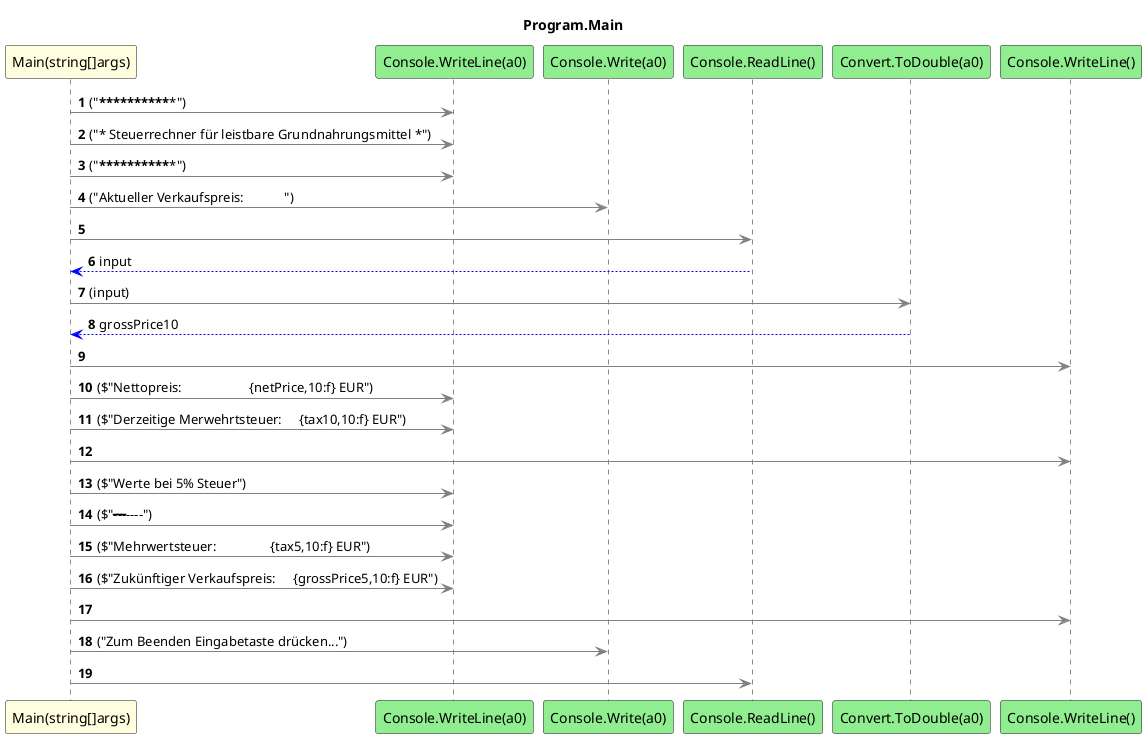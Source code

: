 @startuml Program.Main
title Program.Main
participant "Main(string[]args)" as Main_p0 #LightYellow
participant "Console.WriteLine(a0)" as Console_WriteLine_a0 #LightGreen
participant "Console.Write(a0)" as Console_Write_a0 #LightGreen
participant "Console.ReadLine()" as Console_ReadLine #LightGreen
participant "Convert.ToDouble(a0)" as Convert_ToDouble_a0 #LightGreen
participant "Console.WriteLine()" as Console_WriteLine #LightGreen
autonumber
Main_p0 -[#grey]> Console_WriteLine_a0 : ("***************************************************")
Main_p0 -[#grey]> Console_WriteLine_a0 : ("* Steuerrechner für leistbare Grundnahrungsmittel *")
Main_p0 -[#grey]> Console_WriteLine_a0 : ("***************************************************")
Main_p0 -[#grey]> Console_Write_a0 : ("Aktueller Verkaufspreis:            ")
Main_p0 -[#grey]> Console_ReadLine
Console_ReadLine -[#blue]-> Main_p0 : input
Main_p0 -[#grey]> Convert_ToDouble_a0 : (input)
Convert_ToDouble_a0 -[#blue]-> Main_p0 : grossPrice10
Main_p0 -[#grey]> Console_WriteLine
Main_p0 -[#grey]> Console_WriteLine_a0 : ($"Nettopreis:                    {netPrice,10:f} EUR")
Main_p0 -[#grey]> Console_WriteLine_a0 : ($"Derzeitige Merwehrtsteuer:     {tax10,10:f} EUR")
Main_p0 -[#grey]> Console_WriteLine
Main_p0 -[#grey]> Console_WriteLine_a0 : ($"Werte bei 5% Steuer")
Main_p0 -[#grey]> Console_WriteLine_a0 : ($"-------------------")
Main_p0 -[#grey]> Console_WriteLine_a0 : ($"Mehrwertsteuer:                {tax5,10:f} EUR")
Main_p0 -[#grey]> Console_WriteLine_a0 : ($"Zukünftiger Verkaufspreis:     {grossPrice5,10:f} EUR")
Main_p0 -[#grey]> Console_WriteLine
Main_p0 -[#grey]> Console_Write_a0 : ("Zum Beenden Eingabetaste drücken...")
Main_p0 -[#grey]> Console_ReadLine
@enduml
